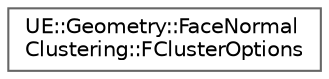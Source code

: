 digraph "Graphical Class Hierarchy"
{
 // INTERACTIVE_SVG=YES
 // LATEX_PDF_SIZE
  bgcolor="transparent";
  edge [fontname=Helvetica,fontsize=10,labelfontname=Helvetica,labelfontsize=10];
  node [fontname=Helvetica,fontsize=10,shape=box,height=0.2,width=0.4];
  rankdir="LR";
  Node0 [id="Node000000",label="UE::Geometry::FaceNormal\lClustering::FClusterOptions",height=0.2,width=0.4,color="grey40", fillcolor="white", style="filled",URL="$d5/db7/structUE_1_1Geometry_1_1FaceNormalClustering_1_1FClusterOptions.html",tooltip=" "];
}
